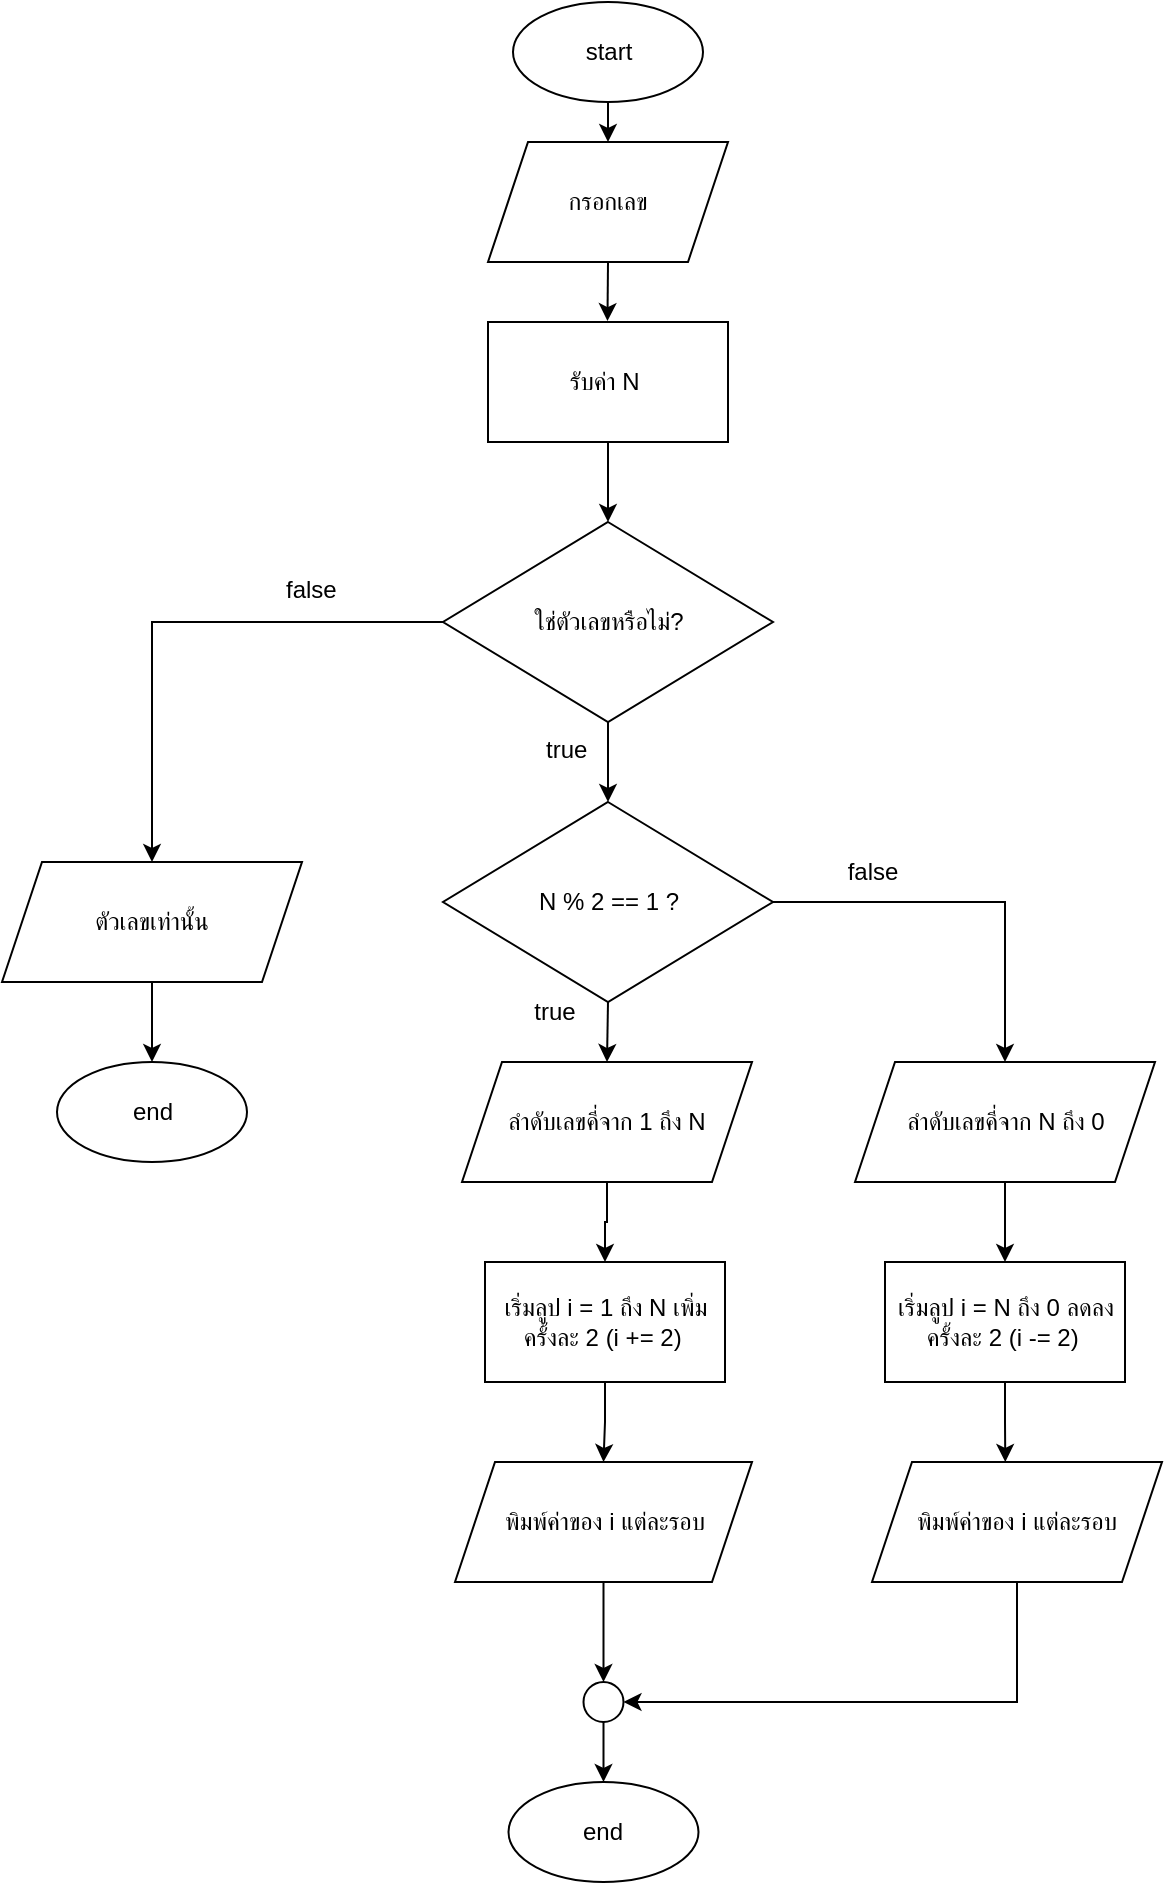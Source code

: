 <mxfile version="28.0.7">
  <diagram name="Page-1" id="hjfvnrHL_t3FpdFxdJWU">
    <mxGraphModel dx="1026" dy="524" grid="1" gridSize="10" guides="1" tooltips="1" connect="1" arrows="1" fold="1" page="1" pageScale="1" pageWidth="850" pageHeight="1100" math="0" shadow="0">
      <root>
        <mxCell id="0" />
        <mxCell id="1" parent="0" />
        <mxCell id="Mjgf2JBtq9Wz7ptN_Jrx-46" style="edgeStyle=orthogonalEdgeStyle;rounded=0;orthogonalLoop=1;jettySize=auto;html=1;exitX=0.5;exitY=1;exitDx=0;exitDy=0;entryX=0.5;entryY=0;entryDx=0;entryDy=0;" parent="1" source="Mjgf2JBtq9Wz7ptN_Jrx-1" target="Mjgf2JBtq9Wz7ptN_Jrx-19" edge="1">
          <mxGeometry relative="1" as="geometry" />
        </mxCell>
        <mxCell id="Mjgf2JBtq9Wz7ptN_Jrx-1" value="start" style="ellipse;whiteSpace=wrap;html=1;" parent="1" vertex="1">
          <mxGeometry x="365.5" y="140" width="95" height="50" as="geometry" />
        </mxCell>
        <mxCell id="Mjgf2JBtq9Wz7ptN_Jrx-53" style="edgeStyle=orthogonalEdgeStyle;rounded=0;orthogonalLoop=1;jettySize=auto;html=1;exitX=0.5;exitY=1;exitDx=0;exitDy=0;entryX=0.5;entryY=0;entryDx=0;entryDy=0;" parent="1" source="Mjgf2JBtq9Wz7ptN_Jrx-12" target="Mjgf2JBtq9Wz7ptN_Jrx-44" edge="1">
          <mxGeometry relative="1" as="geometry" />
        </mxCell>
        <mxCell id="Mjgf2JBtq9Wz7ptN_Jrx-56" style="edgeStyle=orthogonalEdgeStyle;rounded=0;orthogonalLoop=1;jettySize=auto;html=1;exitX=1;exitY=0.5;exitDx=0;exitDy=0;" parent="1" source="Mjgf2JBtq9Wz7ptN_Jrx-12" target="Mjgf2JBtq9Wz7ptN_Jrx-45" edge="1">
          <mxGeometry relative="1" as="geometry" />
        </mxCell>
        <mxCell id="Mjgf2JBtq9Wz7ptN_Jrx-12" value="N % 2 == 1 ?" style="rhombus;whiteSpace=wrap;html=1;" parent="1" vertex="1">
          <mxGeometry x="330.5" y="540" width="165" height="100" as="geometry" />
        </mxCell>
        <mxCell id="Mjgf2JBtq9Wz7ptN_Jrx-19" value="กรอกเลข" style="shape=parallelogram;perimeter=parallelogramPerimeter;whiteSpace=wrap;html=1;fixedSize=1;" parent="1" vertex="1">
          <mxGeometry x="353" y="210" width="120" height="60" as="geometry" />
        </mxCell>
        <mxCell id="Mjgf2JBtq9Wz7ptN_Jrx-55" style="edgeStyle=orthogonalEdgeStyle;rounded=0;orthogonalLoop=1;jettySize=auto;html=1;exitX=0.5;exitY=1;exitDx=0;exitDy=0;entryX=0.5;entryY=0;entryDx=0;entryDy=0;" parent="1" source="Mjgf2JBtq9Wz7ptN_Jrx-26" target="Mjgf2JBtq9Wz7ptN_Jrx-34" edge="1">
          <mxGeometry relative="1" as="geometry" />
        </mxCell>
        <mxCell id="Mjgf2JBtq9Wz7ptN_Jrx-26" value="เริ่มลูป i = 1 ถึง N เพิ่มครั้งละ 2 (i += 2)&amp;nbsp;" style="rounded=0;whiteSpace=wrap;html=1;" parent="1" vertex="1">
          <mxGeometry x="351.5" y="770" width="120" height="60" as="geometry" />
        </mxCell>
        <mxCell id="Mjgf2JBtq9Wz7ptN_Jrx-28" value="true" style="text;html=1;align=center;verticalAlign=middle;resizable=0;points=[];autosize=1;strokeColor=none;fillColor=none;" parent="1" vertex="1">
          <mxGeometry x="365.5" y="630" width="40" height="30" as="geometry" />
        </mxCell>
        <mxCell id="Mjgf2JBtq9Wz7ptN_Jrx-60" style="edgeStyle=orthogonalEdgeStyle;rounded=0;orthogonalLoop=1;jettySize=auto;html=1;exitX=0.5;exitY=1;exitDx=0;exitDy=0;" parent="1" source="Mjgf2JBtq9Wz7ptN_Jrx-29" edge="1">
          <mxGeometry relative="1" as="geometry">
            <mxPoint x="611.647" y="870.0" as="targetPoint" />
          </mxGeometry>
        </mxCell>
        <mxCell id="Mjgf2JBtq9Wz7ptN_Jrx-29" value="เริ่มลูป i = N ถึง 0 ลดลงครั้งละ 2 (i -= 2)&amp;nbsp;" style="rounded=0;whiteSpace=wrap;html=1;" parent="1" vertex="1">
          <mxGeometry x="551.5" y="770" width="120" height="60" as="geometry" />
        </mxCell>
        <mxCell id="Mjgf2JBtq9Wz7ptN_Jrx-31" value="false" style="text;html=1;align=center;verticalAlign=middle;resizable=0;points=[];autosize=1;strokeColor=none;fillColor=none;" parent="1" vertex="1">
          <mxGeometry x="520" y="560" width="50" height="30" as="geometry" />
        </mxCell>
        <mxCell id="Mjgf2JBtq9Wz7ptN_Jrx-33" value="end" style="ellipse;whiteSpace=wrap;html=1;" parent="1" vertex="1">
          <mxGeometry x="363.25" y="1030" width="95" height="50" as="geometry" />
        </mxCell>
        <mxCell id="Mjgf2JBtq9Wz7ptN_Jrx-40" style="edgeStyle=orthogonalEdgeStyle;rounded=0;orthogonalLoop=1;jettySize=auto;html=1;exitX=0.5;exitY=1;exitDx=0;exitDy=0;entryX=0.5;entryY=0;entryDx=0;entryDy=0;" parent="1" source="Mjgf2JBtq9Wz7ptN_Jrx-34" target="Mjgf2JBtq9Wz7ptN_Jrx-39" edge="1">
          <mxGeometry relative="1" as="geometry" />
        </mxCell>
        <mxCell id="Mjgf2JBtq9Wz7ptN_Jrx-34" value="พิมพ์ค่าของ i แต่ละรอบ" style="shape=parallelogram;perimeter=parallelogramPerimeter;whiteSpace=wrap;html=1;fixedSize=1;" parent="1" vertex="1">
          <mxGeometry x="336.5" y="870" width="148.5" height="60" as="geometry" />
        </mxCell>
        <mxCell id="Mjgf2JBtq9Wz7ptN_Jrx-41" style="edgeStyle=orthogonalEdgeStyle;rounded=0;orthogonalLoop=1;jettySize=auto;html=1;exitX=0.5;exitY=1;exitDx=0;exitDy=0;entryX=1;entryY=0.5;entryDx=0;entryDy=0;" parent="1" source="Mjgf2JBtq9Wz7ptN_Jrx-36" target="Mjgf2JBtq9Wz7ptN_Jrx-39" edge="1">
          <mxGeometry relative="1" as="geometry" />
        </mxCell>
        <mxCell id="Mjgf2JBtq9Wz7ptN_Jrx-36" value="พิมพ์ค่าของ i แต่ละรอบ" style="shape=parallelogram;perimeter=parallelogramPerimeter;whiteSpace=wrap;html=1;fixedSize=1;" parent="1" vertex="1">
          <mxGeometry x="545" y="870" width="145" height="60" as="geometry" />
        </mxCell>
        <mxCell id="Mjgf2JBtq9Wz7ptN_Jrx-42" style="edgeStyle=orthogonalEdgeStyle;rounded=0;orthogonalLoop=1;jettySize=auto;html=1;exitX=0.5;exitY=1;exitDx=0;exitDy=0;entryX=0.5;entryY=0;entryDx=0;entryDy=0;" parent="1" source="Mjgf2JBtq9Wz7ptN_Jrx-39" target="Mjgf2JBtq9Wz7ptN_Jrx-33" edge="1">
          <mxGeometry relative="1" as="geometry" />
        </mxCell>
        <mxCell id="Mjgf2JBtq9Wz7ptN_Jrx-39" value="" style="ellipse;whiteSpace=wrap;html=1;aspect=fixed;" parent="1" vertex="1">
          <mxGeometry x="400.75" y="980" width="20" height="20" as="geometry" />
        </mxCell>
        <mxCell id="Mjgf2JBtq9Wz7ptN_Jrx-54" style="edgeStyle=orthogonalEdgeStyle;rounded=0;orthogonalLoop=1;jettySize=auto;html=1;exitX=0.5;exitY=1;exitDx=0;exitDy=0;entryX=0.5;entryY=0;entryDx=0;entryDy=0;" parent="1" source="Mjgf2JBtq9Wz7ptN_Jrx-44" target="Mjgf2JBtq9Wz7ptN_Jrx-26" edge="1">
          <mxGeometry relative="1" as="geometry" />
        </mxCell>
        <mxCell id="Mjgf2JBtq9Wz7ptN_Jrx-44" value="ลำดับเลขคี่จาก 1 ถึง N" style="shape=parallelogram;perimeter=parallelogramPerimeter;whiteSpace=wrap;html=1;fixedSize=1;" parent="1" vertex="1">
          <mxGeometry x="340" y="670" width="145" height="60" as="geometry" />
        </mxCell>
        <mxCell id="Mjgf2JBtq9Wz7ptN_Jrx-57" style="edgeStyle=orthogonalEdgeStyle;rounded=0;orthogonalLoop=1;jettySize=auto;html=1;exitX=0.5;exitY=1;exitDx=0;exitDy=0;" parent="1" source="Mjgf2JBtq9Wz7ptN_Jrx-45" target="Mjgf2JBtq9Wz7ptN_Jrx-29" edge="1">
          <mxGeometry relative="1" as="geometry" />
        </mxCell>
        <mxCell id="Mjgf2JBtq9Wz7ptN_Jrx-45" value="ลำดับเลขคี่จาก N ถึง 0" style="shape=parallelogram;perimeter=parallelogramPerimeter;whiteSpace=wrap;html=1;fixedSize=1;" parent="1" vertex="1">
          <mxGeometry x="536.5" y="670" width="150" height="60" as="geometry" />
        </mxCell>
        <mxCell id="Mjgf2JBtq9Wz7ptN_Jrx-51" style="edgeStyle=orthogonalEdgeStyle;rounded=0;orthogonalLoop=1;jettySize=auto;html=1;exitX=0.5;exitY=1;exitDx=0;exitDy=0;entryX=0.602;entryY=-0.008;entryDx=0;entryDy=0;entryPerimeter=0;" parent="1" source="Mjgf2JBtq9Wz7ptN_Jrx-19" edge="1">
          <mxGeometry relative="1" as="geometry">
            <mxPoint x="412.74" y="299.52" as="targetPoint" />
          </mxGeometry>
        </mxCell>
        <mxCell id="jW9uE28AlIqSJNUeXlg8-2" style="edgeStyle=orthogonalEdgeStyle;rounded=0;orthogonalLoop=1;jettySize=auto;html=1;exitX=0.5;exitY=1;exitDx=0;exitDy=0;entryX=0.5;entryY=0;entryDx=0;entryDy=0;" edge="1" parent="1" source="Mjgf2JBtq9Wz7ptN_Jrx-61" target="jW9uE28AlIqSJNUeXlg8-1">
          <mxGeometry relative="1" as="geometry" />
        </mxCell>
        <mxCell id="Mjgf2JBtq9Wz7ptN_Jrx-61" value="รับค่า N&amp;nbsp;" style="rounded=0;whiteSpace=wrap;html=1;" parent="1" vertex="1">
          <mxGeometry x="353" y="300" width="120" height="60" as="geometry" />
        </mxCell>
        <mxCell id="jW9uE28AlIqSJNUeXlg8-3" style="edgeStyle=orthogonalEdgeStyle;rounded=0;orthogonalLoop=1;jettySize=auto;html=1;exitX=0.5;exitY=1;exitDx=0;exitDy=0;entryX=0.5;entryY=0;entryDx=0;entryDy=0;" edge="1" parent="1" source="jW9uE28AlIqSJNUeXlg8-1" target="Mjgf2JBtq9Wz7ptN_Jrx-12">
          <mxGeometry relative="1" as="geometry" />
        </mxCell>
        <mxCell id="jW9uE28AlIqSJNUeXlg8-6" style="edgeStyle=orthogonalEdgeStyle;rounded=0;orthogonalLoop=1;jettySize=auto;html=1;exitX=0;exitY=0.5;exitDx=0;exitDy=0;entryX=0.5;entryY=0;entryDx=0;entryDy=0;" edge="1" parent="1" source="jW9uE28AlIqSJNUeXlg8-1" target="jW9uE28AlIqSJNUeXlg8-5">
          <mxGeometry relative="1" as="geometry" />
        </mxCell>
        <mxCell id="jW9uE28AlIqSJNUeXlg8-1" value="ใช่ตัวเลขหรือไม่?" style="rhombus;whiteSpace=wrap;html=1;" vertex="1" parent="1">
          <mxGeometry x="330.5" y="400" width="165" height="100" as="geometry" />
        </mxCell>
        <mxCell id="jW9uE28AlIqSJNUeXlg8-4" value="true" style="text;whiteSpace=wrap;html=1;" vertex="1" parent="1">
          <mxGeometry x="380" y="500" width="50" height="40" as="geometry" />
        </mxCell>
        <mxCell id="jW9uE28AlIqSJNUeXlg8-8" style="edgeStyle=orthogonalEdgeStyle;rounded=0;orthogonalLoop=1;jettySize=auto;html=1;exitX=0.5;exitY=1;exitDx=0;exitDy=0;entryX=0.5;entryY=0;entryDx=0;entryDy=0;" edge="1" parent="1" source="jW9uE28AlIqSJNUeXlg8-5" target="jW9uE28AlIqSJNUeXlg8-7">
          <mxGeometry relative="1" as="geometry" />
        </mxCell>
        <mxCell id="jW9uE28AlIqSJNUeXlg8-5" value="ตัวเลขเท่านั้น" style="shape=parallelogram;perimeter=parallelogramPerimeter;whiteSpace=wrap;html=1;fixedSize=1;" vertex="1" parent="1">
          <mxGeometry x="110" y="570" width="150" height="60" as="geometry" />
        </mxCell>
        <mxCell id="jW9uE28AlIqSJNUeXlg8-7" value="end" style="ellipse;whiteSpace=wrap;html=1;" vertex="1" parent="1">
          <mxGeometry x="137.5" y="670" width="95" height="50" as="geometry" />
        </mxCell>
        <mxCell id="jW9uE28AlIqSJNUeXlg8-9" value="false" style="text;whiteSpace=wrap;html=1;" vertex="1" parent="1">
          <mxGeometry x="250" y="420" width="60" height="40" as="geometry" />
        </mxCell>
      </root>
    </mxGraphModel>
  </diagram>
</mxfile>
